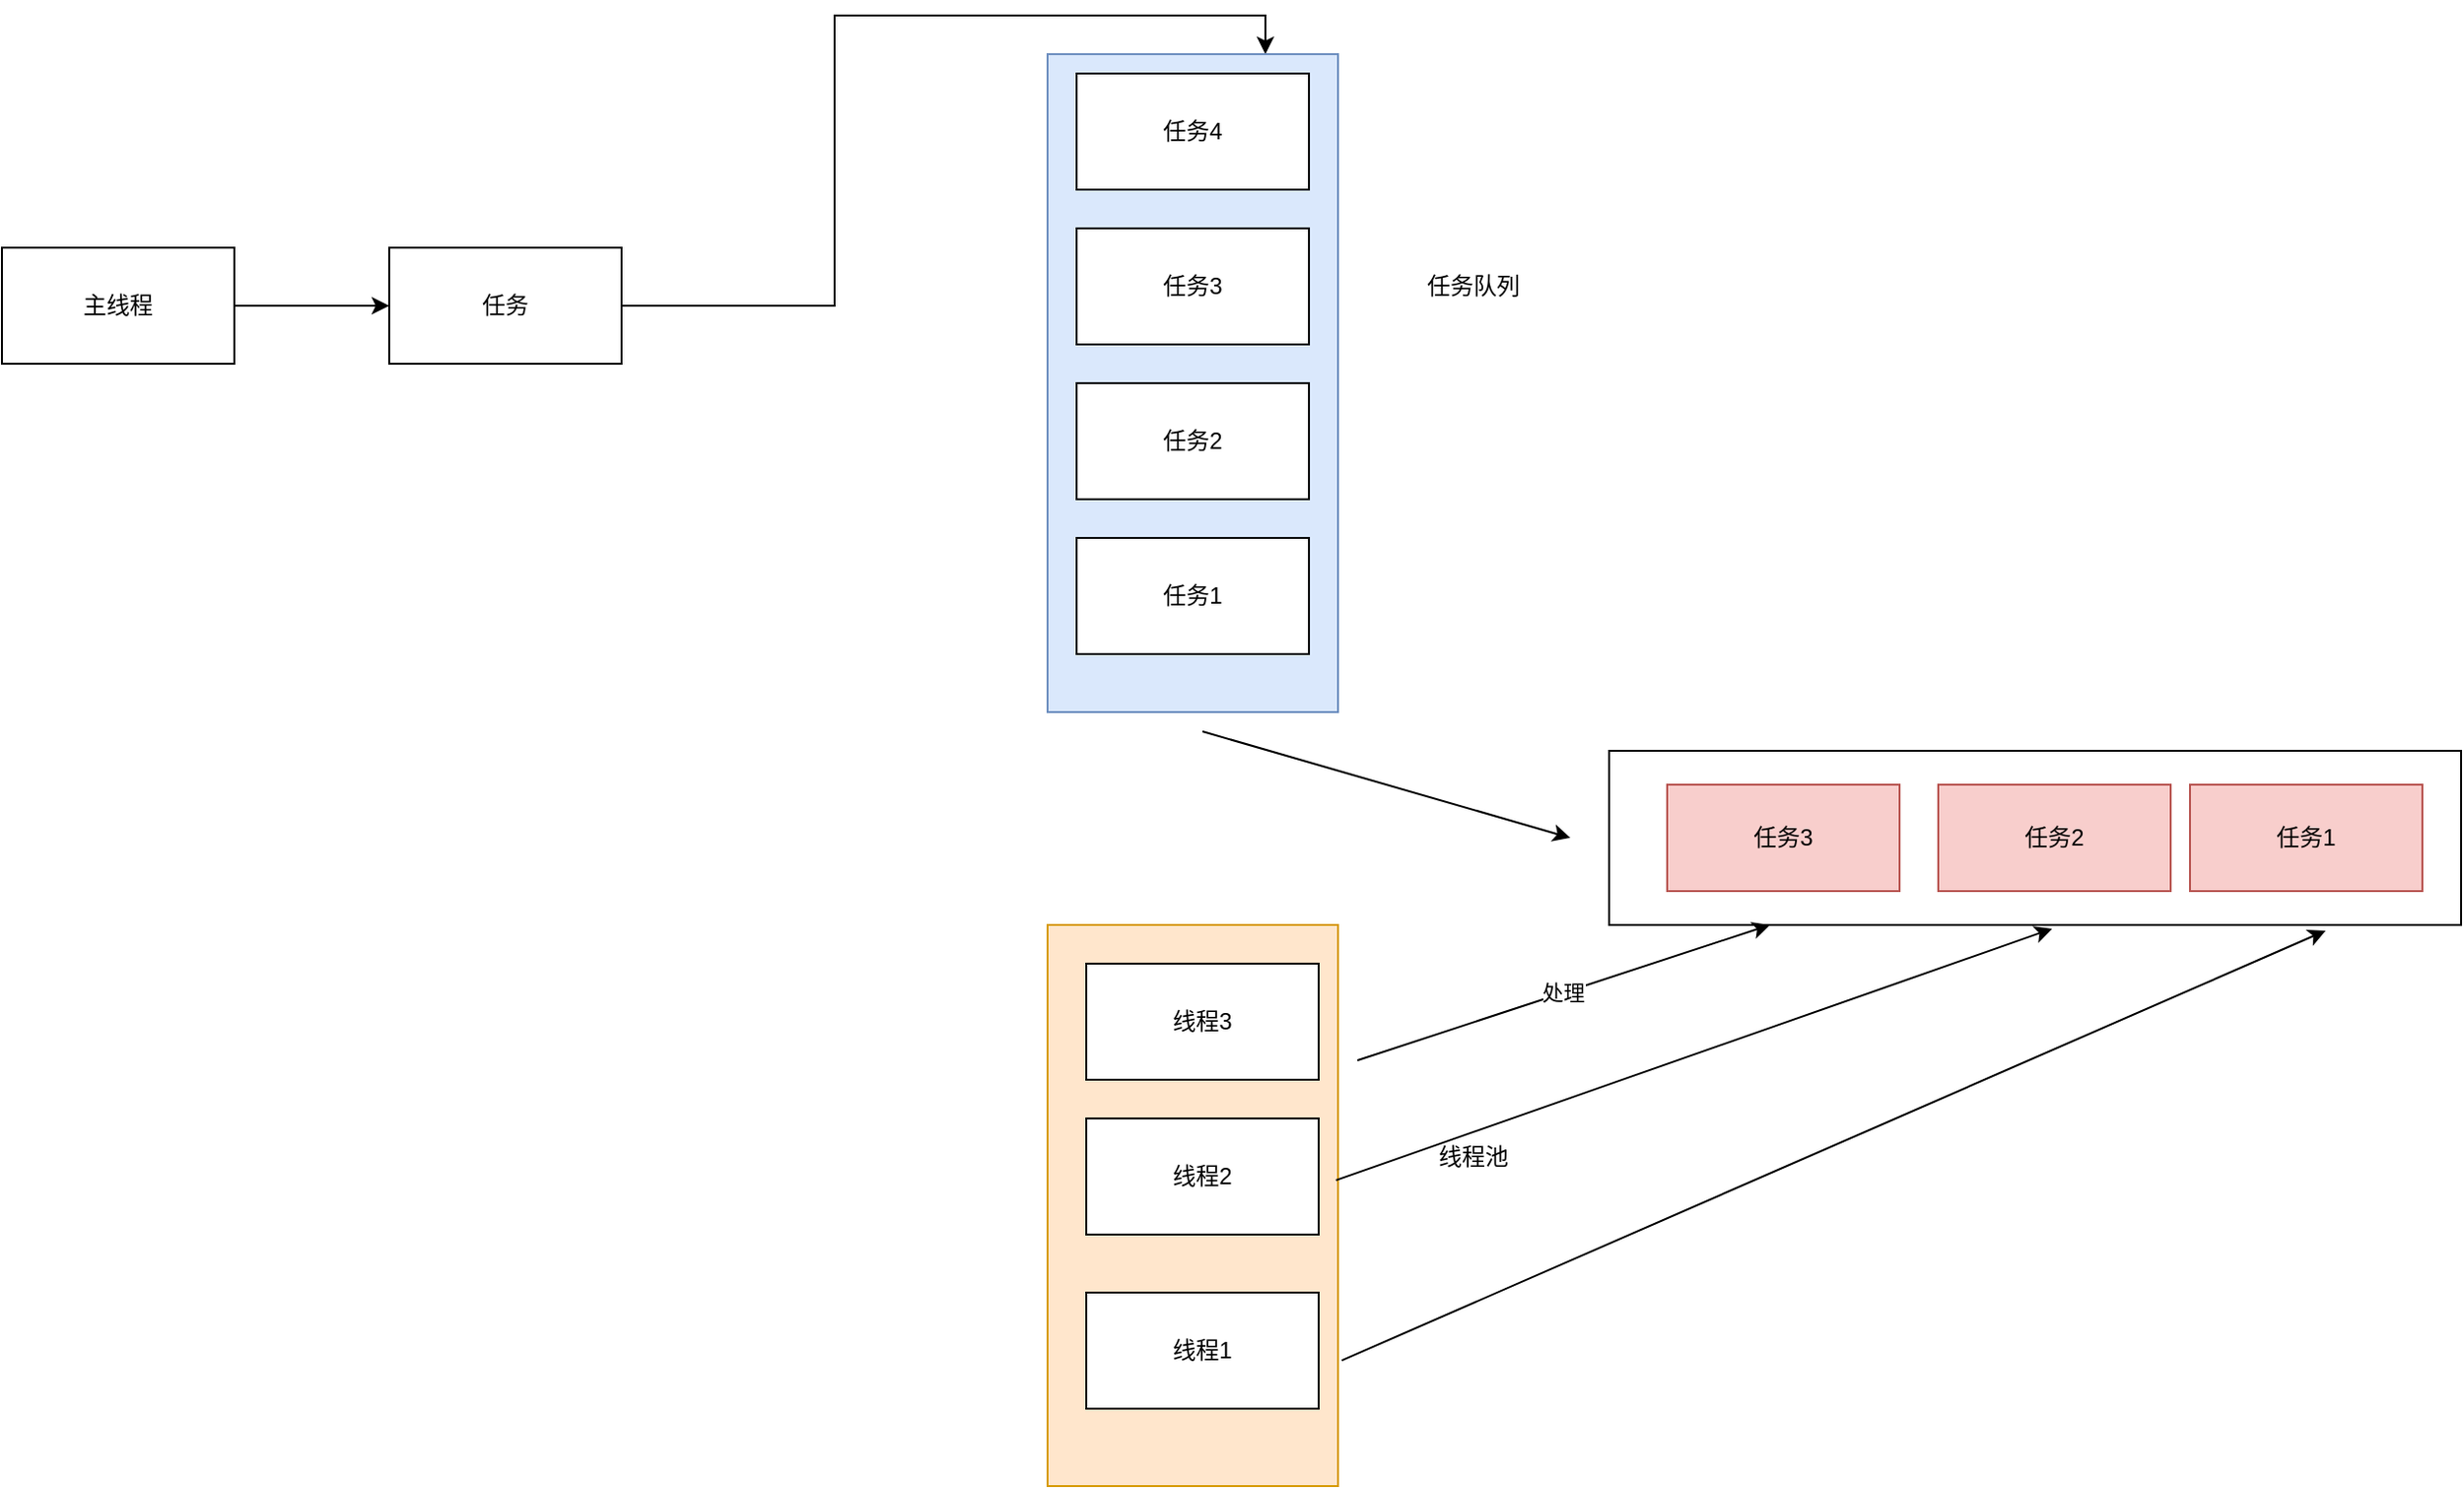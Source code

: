 <mxfile version="12.1.1" type="github" pages="1">
  <diagram id="F3TOaoYRdE4VIb_0w9BB" name="第 1 页">
    <mxGraphModel dx="1408" dy="755" grid="1" gridSize="10" guides="1" tooltips="1" connect="1" arrows="1" fold="1" page="1" pageScale="1" pageWidth="827" pageHeight="1169" math="0" shadow="0">
      <root>
        <mxCell id="0"/>
        <mxCell id="1" parent="0"/>
        <mxCell id="y4gmUEkYfkZXAy4AvDnJ-3" value="" style="edgeStyle=orthogonalEdgeStyle;rounded=0;orthogonalLoop=1;jettySize=auto;html=1;" edge="1" parent="1" source="y4gmUEkYfkZXAy4AvDnJ-1" target="y4gmUEkYfkZXAy4AvDnJ-2">
          <mxGeometry relative="1" as="geometry"/>
        </mxCell>
        <mxCell id="y4gmUEkYfkZXAy4AvDnJ-1" value="主线程" style="rounded=0;whiteSpace=wrap;html=1;" vertex="1" parent="1">
          <mxGeometry x="40" y="170" width="120" height="60" as="geometry"/>
        </mxCell>
        <mxCell id="y4gmUEkYfkZXAy4AvDnJ-5" style="edgeStyle=orthogonalEdgeStyle;rounded=0;orthogonalLoop=1;jettySize=auto;html=1;entryX=0.75;entryY=0;entryDx=0;entryDy=0;" edge="1" parent="1" source="y4gmUEkYfkZXAy4AvDnJ-2" target="y4gmUEkYfkZXAy4AvDnJ-4">
          <mxGeometry relative="1" as="geometry"/>
        </mxCell>
        <mxCell id="y4gmUEkYfkZXAy4AvDnJ-2" value="任务" style="rounded=0;whiteSpace=wrap;html=1;" vertex="1" parent="1">
          <mxGeometry x="240" y="170" width="120" height="60" as="geometry"/>
        </mxCell>
        <mxCell id="y4gmUEkYfkZXAy4AvDnJ-4" value="" style="rounded=0;whiteSpace=wrap;html=1;fillColor=#dae8fc;strokeColor=#6c8ebf;" vertex="1" parent="1">
          <mxGeometry x="580" y="70" width="150" height="340" as="geometry"/>
        </mxCell>
        <mxCell id="y4gmUEkYfkZXAy4AvDnJ-6" value="任务2" style="rounded=0;whiteSpace=wrap;html=1;" vertex="1" parent="1">
          <mxGeometry x="595" y="240" width="120" height="60" as="geometry"/>
        </mxCell>
        <mxCell id="y4gmUEkYfkZXAy4AvDnJ-7" value="任务1" style="rounded=0;whiteSpace=wrap;html=1;" vertex="1" parent="1">
          <mxGeometry x="595" y="320" width="120" height="60" as="geometry"/>
        </mxCell>
        <mxCell id="y4gmUEkYfkZXAy4AvDnJ-9" value="任务3" style="rounded=0;whiteSpace=wrap;html=1;" vertex="1" parent="1">
          <mxGeometry x="595" y="160" width="120" height="60" as="geometry"/>
        </mxCell>
        <mxCell id="y4gmUEkYfkZXAy4AvDnJ-10" value="" style="rounded=0;whiteSpace=wrap;html=1;fillColor=#ffe6cc;strokeColor=#d79b00;" vertex="1" parent="1">
          <mxGeometry x="580" y="520" width="150" height="290" as="geometry"/>
        </mxCell>
        <mxCell id="y4gmUEkYfkZXAy4AvDnJ-11" value="任务队列" style="text;html=1;strokeColor=none;fillColor=none;align=center;verticalAlign=middle;whiteSpace=wrap;rounded=0;" vertex="1" parent="1">
          <mxGeometry x="750" y="180" width="100" height="20" as="geometry"/>
        </mxCell>
        <mxCell id="y4gmUEkYfkZXAy4AvDnJ-12" value="线程3" style="rounded=0;whiteSpace=wrap;html=1;" vertex="1" parent="1">
          <mxGeometry x="600" y="540" width="120" height="60" as="geometry"/>
        </mxCell>
        <mxCell id="y4gmUEkYfkZXAy4AvDnJ-13" value="线程2" style="rounded=0;whiteSpace=wrap;html=1;" vertex="1" parent="1">
          <mxGeometry x="600" y="620" width="120" height="60" as="geometry"/>
        </mxCell>
        <mxCell id="y4gmUEkYfkZXAy4AvDnJ-14" value="线程1" style="rounded=0;whiteSpace=wrap;html=1;" vertex="1" parent="1">
          <mxGeometry x="600" y="710" width="120" height="60" as="geometry"/>
        </mxCell>
        <mxCell id="y4gmUEkYfkZXAy4AvDnJ-15" value="线程池" style="text;html=1;strokeColor=none;fillColor=none;align=center;verticalAlign=middle;whiteSpace=wrap;rounded=0;" vertex="1" parent="1">
          <mxGeometry x="750" y="630" width="100" height="20" as="geometry"/>
        </mxCell>
        <mxCell id="y4gmUEkYfkZXAy4AvDnJ-16" value="任务4" style="rounded=0;whiteSpace=wrap;html=1;" vertex="1" parent="1">
          <mxGeometry x="595" y="80" width="120" height="60" as="geometry"/>
        </mxCell>
        <mxCell id="y4gmUEkYfkZXAy4AvDnJ-17" value="" style="rounded=0;whiteSpace=wrap;html=1;" vertex="1" parent="1">
          <mxGeometry x="870" y="430" width="440" height="90" as="geometry"/>
        </mxCell>
        <mxCell id="y4gmUEkYfkZXAy4AvDnJ-18" value="任务1" style="rounded=0;whiteSpace=wrap;html=1;fillColor=#f8cecc;strokeColor=#b85450;" vertex="1" parent="1">
          <mxGeometry x="1170" y="447.5" width="120" height="55" as="geometry"/>
        </mxCell>
        <mxCell id="y4gmUEkYfkZXAy4AvDnJ-19" value="任务2" style="rounded=0;whiteSpace=wrap;html=1;fillColor=#f8cecc;strokeColor=#b85450;" vertex="1" parent="1">
          <mxGeometry x="1040" y="447.5" width="120" height="55" as="geometry"/>
        </mxCell>
        <mxCell id="y4gmUEkYfkZXAy4AvDnJ-20" value="任务3" style="rounded=0;whiteSpace=wrap;html=1;fillColor=#f8cecc;strokeColor=#b85450;" vertex="1" parent="1">
          <mxGeometry x="900" y="447.5" width="120" height="55" as="geometry"/>
        </mxCell>
        <mxCell id="y4gmUEkYfkZXAy4AvDnJ-21" value="处理" style="endArrow=classic;html=1;" edge="1" parent="1" target="y4gmUEkYfkZXAy4AvDnJ-17">
          <mxGeometry width="50" height="50" relative="1" as="geometry">
            <mxPoint x="740" y="590" as="sourcePoint"/>
            <mxPoint x="790" y="540" as="targetPoint"/>
          </mxGeometry>
        </mxCell>
        <mxCell id="y4gmUEkYfkZXAy4AvDnJ-22" value="" style="endArrow=classic;html=1;entryX=0.52;entryY=1.022;entryDx=0;entryDy=0;entryPerimeter=0;exitX=0.993;exitY=0.455;exitDx=0;exitDy=0;exitPerimeter=0;" edge="1" parent="1" source="y4gmUEkYfkZXAy4AvDnJ-10" target="y4gmUEkYfkZXAy4AvDnJ-17">
          <mxGeometry width="50" height="50" relative="1" as="geometry">
            <mxPoint x="760" y="700" as="sourcePoint"/>
            <mxPoint x="810" y="650" as="targetPoint"/>
          </mxGeometry>
        </mxCell>
        <mxCell id="y4gmUEkYfkZXAy4AvDnJ-23" value="" style="endArrow=classic;html=1;exitX=1.013;exitY=0.776;exitDx=0;exitDy=0;exitPerimeter=0;entryX=0.841;entryY=1.033;entryDx=0;entryDy=0;entryPerimeter=0;" edge="1" parent="1" source="y4gmUEkYfkZXAy4AvDnJ-10" target="y4gmUEkYfkZXAy4AvDnJ-17">
          <mxGeometry width="50" height="50" relative="1" as="geometry">
            <mxPoint x="740" y="750" as="sourcePoint"/>
            <mxPoint x="790" y="700" as="targetPoint"/>
          </mxGeometry>
        </mxCell>
        <mxCell id="y4gmUEkYfkZXAy4AvDnJ-25" value="" style="endArrow=classic;html=1;" edge="1" parent="1">
          <mxGeometry width="50" height="50" relative="1" as="geometry">
            <mxPoint x="660" y="420" as="sourcePoint"/>
            <mxPoint x="850" y="475" as="targetPoint"/>
          </mxGeometry>
        </mxCell>
      </root>
    </mxGraphModel>
  </diagram>
</mxfile>
